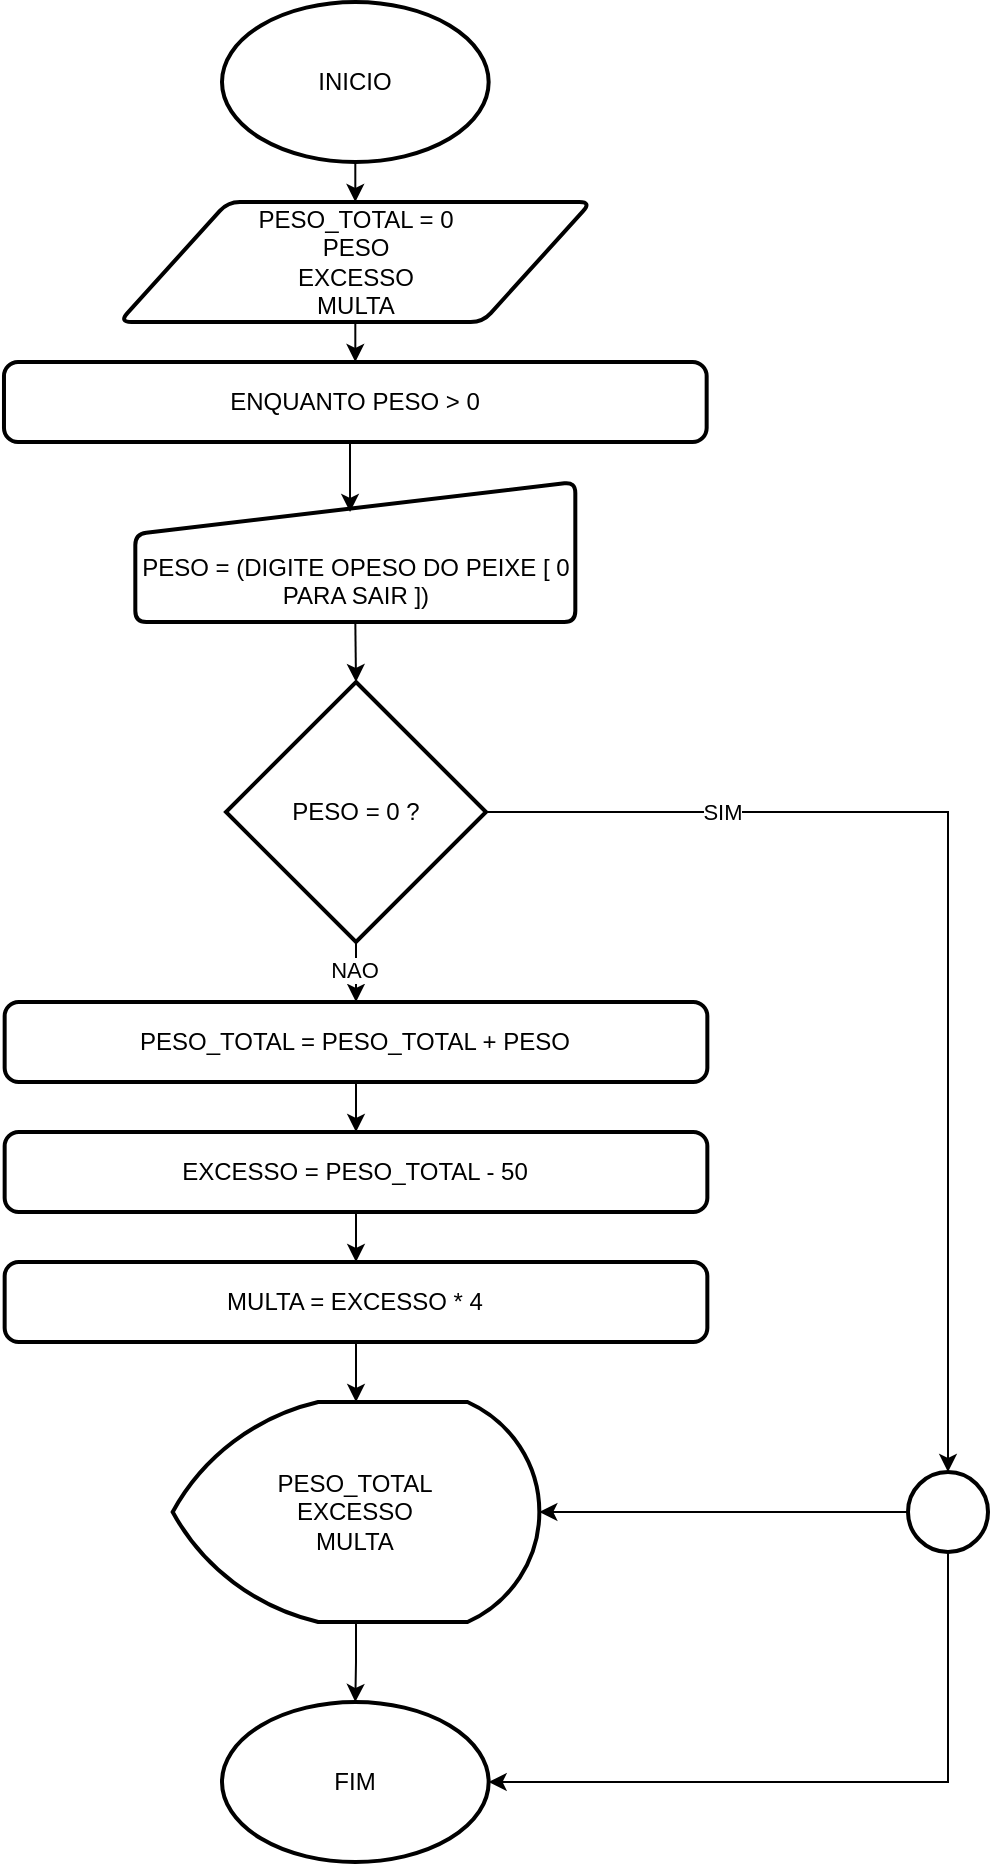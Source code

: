 <mxfile version="26.0.10">
  <diagram name="Página-1" id="VGLhXgkRD4ADg2-RVUVn">
    <mxGraphModel dx="880" dy="434" grid="1" gridSize="10" guides="1" tooltips="1" connect="1" arrows="1" fold="1" page="1" pageScale="1" pageWidth="827" pageHeight="1169" math="0" shadow="0">
      <root>
        <mxCell id="0" />
        <mxCell id="1" parent="0" />
        <mxCell id="6jMCRCfGPFat_lhQhF9h-12" style="edgeStyle=orthogonalEdgeStyle;rounded=0;orthogonalLoop=1;jettySize=auto;html=1;exitX=0.5;exitY=1;exitDx=0;exitDy=0;exitPerimeter=0;entryX=0.5;entryY=0;entryDx=0;entryDy=0;" edge="1" parent="1" source="6jMCRCfGPFat_lhQhF9h-1" target="6jMCRCfGPFat_lhQhF9h-2">
          <mxGeometry relative="1" as="geometry" />
        </mxCell>
        <mxCell id="6jMCRCfGPFat_lhQhF9h-1" value="INICIO" style="strokeWidth=2;html=1;shape=mxgraph.flowchart.start_1;whiteSpace=wrap;" vertex="1" parent="1">
          <mxGeometry x="347" y="20" width="133.33" height="80" as="geometry" />
        </mxCell>
        <mxCell id="6jMCRCfGPFat_lhQhF9h-13" style="edgeStyle=orthogonalEdgeStyle;rounded=0;orthogonalLoop=1;jettySize=auto;html=1;exitX=0.5;exitY=1;exitDx=0;exitDy=0;entryX=0.5;entryY=0;entryDx=0;entryDy=0;" edge="1" parent="1" source="6jMCRCfGPFat_lhQhF9h-2" target="6jMCRCfGPFat_lhQhF9h-3">
          <mxGeometry relative="1" as="geometry" />
        </mxCell>
        <mxCell id="6jMCRCfGPFat_lhQhF9h-2" value="PESO_TOTAL = 0&lt;div&gt;PESO&lt;/div&gt;&lt;div&gt;EXCESSO&lt;/div&gt;&lt;div&gt;MULTA&lt;/div&gt;" style="shape=parallelogram;html=1;strokeWidth=2;perimeter=parallelogramPerimeter;whiteSpace=wrap;rounded=1;arcSize=12;size=0.23;" vertex="1" parent="1">
          <mxGeometry x="295.66" y="120" width="236" height="60" as="geometry" />
        </mxCell>
        <mxCell id="6jMCRCfGPFat_lhQhF9h-3" value="ENQUANTO PESO &amp;gt; 0" style="rounded=1;whiteSpace=wrap;html=1;absoluteArcSize=1;arcSize=14;strokeWidth=2;" vertex="1" parent="1">
          <mxGeometry x="237.99" y="200" width="351.34" height="40" as="geometry" />
        </mxCell>
        <mxCell id="6jMCRCfGPFat_lhQhF9h-4" value="&lt;div&gt;&lt;br&gt;&lt;/div&gt;&lt;div&gt;&lt;br&gt;&lt;/div&gt;PESO = (DIGITE OPESO DO PEIXE [ 0 PARA SAIR ])" style="html=1;strokeWidth=2;shape=manualInput;whiteSpace=wrap;rounded=1;size=26;arcSize=11;" vertex="1" parent="1">
          <mxGeometry x="303.66" y="260" width="220" height="70" as="geometry" />
        </mxCell>
        <mxCell id="6jMCRCfGPFat_lhQhF9h-20" style="edgeStyle=orthogonalEdgeStyle;rounded=0;orthogonalLoop=1;jettySize=auto;html=1;exitX=0.5;exitY=1;exitDx=0;exitDy=0;exitPerimeter=0;entryX=0.5;entryY=0;entryDx=0;entryDy=0;" edge="1" parent="1" source="6jMCRCfGPFat_lhQhF9h-5" target="6jMCRCfGPFat_lhQhF9h-6">
          <mxGeometry relative="1" as="geometry" />
        </mxCell>
        <mxCell id="6jMCRCfGPFat_lhQhF9h-21" value="NAO" style="edgeLabel;html=1;align=center;verticalAlign=middle;resizable=0;points=[];" vertex="1" connectable="0" parent="6jMCRCfGPFat_lhQhF9h-20">
          <mxGeometry x="-0.067" y="-1" relative="1" as="geometry">
            <mxPoint as="offset" />
          </mxGeometry>
        </mxCell>
        <mxCell id="6jMCRCfGPFat_lhQhF9h-5" value="PESO = 0 ?" style="strokeWidth=2;html=1;shape=mxgraph.flowchart.decision;whiteSpace=wrap;" vertex="1" parent="1">
          <mxGeometry x="349" y="360" width="130" height="130" as="geometry" />
        </mxCell>
        <mxCell id="6jMCRCfGPFat_lhQhF9h-22" style="edgeStyle=orthogonalEdgeStyle;rounded=0;orthogonalLoop=1;jettySize=auto;html=1;exitX=0.5;exitY=1;exitDx=0;exitDy=0;entryX=0.5;entryY=0;entryDx=0;entryDy=0;" edge="1" parent="1" source="6jMCRCfGPFat_lhQhF9h-6" target="6jMCRCfGPFat_lhQhF9h-7">
          <mxGeometry relative="1" as="geometry" />
        </mxCell>
        <mxCell id="6jMCRCfGPFat_lhQhF9h-6" value="PESO_TOTAL = PESO_TOTAL + PESO" style="rounded=1;whiteSpace=wrap;html=1;absoluteArcSize=1;arcSize=14;strokeWidth=2;" vertex="1" parent="1">
          <mxGeometry x="238.33" y="520" width="351.34" height="40" as="geometry" />
        </mxCell>
        <mxCell id="6jMCRCfGPFat_lhQhF9h-23" style="edgeStyle=orthogonalEdgeStyle;rounded=0;orthogonalLoop=1;jettySize=auto;html=1;exitX=0.5;exitY=1;exitDx=0;exitDy=0;entryX=0.5;entryY=0;entryDx=0;entryDy=0;" edge="1" parent="1" source="6jMCRCfGPFat_lhQhF9h-7" target="6jMCRCfGPFat_lhQhF9h-8">
          <mxGeometry relative="1" as="geometry" />
        </mxCell>
        <mxCell id="6jMCRCfGPFat_lhQhF9h-7" value="EXCESSO = PESO_TOTAL - 50" style="rounded=1;whiteSpace=wrap;html=1;absoluteArcSize=1;arcSize=14;strokeWidth=2;" vertex="1" parent="1">
          <mxGeometry x="238.33" y="585" width="351.34" height="40" as="geometry" />
        </mxCell>
        <mxCell id="6jMCRCfGPFat_lhQhF9h-8" value="MULTA = EXCESSO * 4" style="rounded=1;whiteSpace=wrap;html=1;absoluteArcSize=1;arcSize=14;strokeWidth=2;" vertex="1" parent="1">
          <mxGeometry x="238.33" y="650" width="351.34" height="40" as="geometry" />
        </mxCell>
        <mxCell id="6jMCRCfGPFat_lhQhF9h-25" style="edgeStyle=orthogonalEdgeStyle;rounded=0;orthogonalLoop=1;jettySize=auto;html=1;exitX=0.5;exitY=1;exitDx=0;exitDy=0;exitPerimeter=0;" edge="1" parent="1" source="6jMCRCfGPFat_lhQhF9h-9" target="6jMCRCfGPFat_lhQhF9h-10">
          <mxGeometry relative="1" as="geometry" />
        </mxCell>
        <mxCell id="6jMCRCfGPFat_lhQhF9h-9" value="PESO_TOTAL&lt;div&gt;EXCESSO&lt;/div&gt;&lt;div&gt;MULTA&lt;/div&gt;" style="strokeWidth=2;html=1;shape=mxgraph.flowchart.display;whiteSpace=wrap;" vertex="1" parent="1">
          <mxGeometry x="322.34" y="720" width="183.33" height="110" as="geometry" />
        </mxCell>
        <mxCell id="6jMCRCfGPFat_lhQhF9h-10" value="FIM" style="strokeWidth=2;html=1;shape=mxgraph.flowchart.start_1;whiteSpace=wrap;" vertex="1" parent="1">
          <mxGeometry x="347" y="870" width="133.33" height="80" as="geometry" />
        </mxCell>
        <mxCell id="6jMCRCfGPFat_lhQhF9h-11" value="" style="strokeWidth=2;html=1;shape=mxgraph.flowchart.start_2;whiteSpace=wrap;" vertex="1" parent="1">
          <mxGeometry x="690" y="755" width="40" height="40" as="geometry" />
        </mxCell>
        <mxCell id="6jMCRCfGPFat_lhQhF9h-14" style="edgeStyle=orthogonalEdgeStyle;rounded=0;orthogonalLoop=1;jettySize=auto;html=1;exitX=0.5;exitY=1;exitDx=0;exitDy=0;entryX=0.488;entryY=0.214;entryDx=0;entryDy=0;entryPerimeter=0;" edge="1" parent="1" source="6jMCRCfGPFat_lhQhF9h-3" target="6jMCRCfGPFat_lhQhF9h-4">
          <mxGeometry relative="1" as="geometry" />
        </mxCell>
        <mxCell id="6jMCRCfGPFat_lhQhF9h-15" style="edgeStyle=orthogonalEdgeStyle;rounded=0;orthogonalLoop=1;jettySize=auto;html=1;exitX=0.5;exitY=1;exitDx=0;exitDy=0;entryX=0.5;entryY=0;entryDx=0;entryDy=0;entryPerimeter=0;" edge="1" parent="1" source="6jMCRCfGPFat_lhQhF9h-4" target="6jMCRCfGPFat_lhQhF9h-5">
          <mxGeometry relative="1" as="geometry" />
        </mxCell>
        <mxCell id="6jMCRCfGPFat_lhQhF9h-16" style="edgeStyle=orthogonalEdgeStyle;rounded=0;orthogonalLoop=1;jettySize=auto;html=1;exitX=1;exitY=0.5;exitDx=0;exitDy=0;exitPerimeter=0;entryX=0.5;entryY=0;entryDx=0;entryDy=0;entryPerimeter=0;" edge="1" parent="1" source="6jMCRCfGPFat_lhQhF9h-5" target="6jMCRCfGPFat_lhQhF9h-11">
          <mxGeometry relative="1" as="geometry" />
        </mxCell>
        <mxCell id="6jMCRCfGPFat_lhQhF9h-19" value="SIM" style="edgeLabel;html=1;align=center;verticalAlign=middle;resizable=0;points=[];" vertex="1" connectable="0" parent="6jMCRCfGPFat_lhQhF9h-16">
          <mxGeometry x="-0.579" relative="1" as="geometry">
            <mxPoint as="offset" />
          </mxGeometry>
        </mxCell>
        <mxCell id="6jMCRCfGPFat_lhQhF9h-17" style="edgeStyle=orthogonalEdgeStyle;rounded=0;orthogonalLoop=1;jettySize=auto;html=1;exitX=0.5;exitY=1;exitDx=0;exitDy=0;exitPerimeter=0;entryX=1;entryY=0.5;entryDx=0;entryDy=0;entryPerimeter=0;" edge="1" parent="1" source="6jMCRCfGPFat_lhQhF9h-11" target="6jMCRCfGPFat_lhQhF9h-10">
          <mxGeometry relative="1" as="geometry" />
        </mxCell>
        <mxCell id="6jMCRCfGPFat_lhQhF9h-18" style="edgeStyle=orthogonalEdgeStyle;rounded=0;orthogonalLoop=1;jettySize=auto;html=1;exitX=0;exitY=0.5;exitDx=0;exitDy=0;exitPerimeter=0;entryX=1;entryY=0.5;entryDx=0;entryDy=0;entryPerimeter=0;" edge="1" parent="1" source="6jMCRCfGPFat_lhQhF9h-11" target="6jMCRCfGPFat_lhQhF9h-9">
          <mxGeometry relative="1" as="geometry" />
        </mxCell>
        <mxCell id="6jMCRCfGPFat_lhQhF9h-24" style="edgeStyle=orthogonalEdgeStyle;rounded=0;orthogonalLoop=1;jettySize=auto;html=1;exitX=0.5;exitY=1;exitDx=0;exitDy=0;entryX=0.5;entryY=0;entryDx=0;entryDy=0;entryPerimeter=0;" edge="1" parent="1" source="6jMCRCfGPFat_lhQhF9h-8" target="6jMCRCfGPFat_lhQhF9h-9">
          <mxGeometry relative="1" as="geometry" />
        </mxCell>
      </root>
    </mxGraphModel>
  </diagram>
</mxfile>
